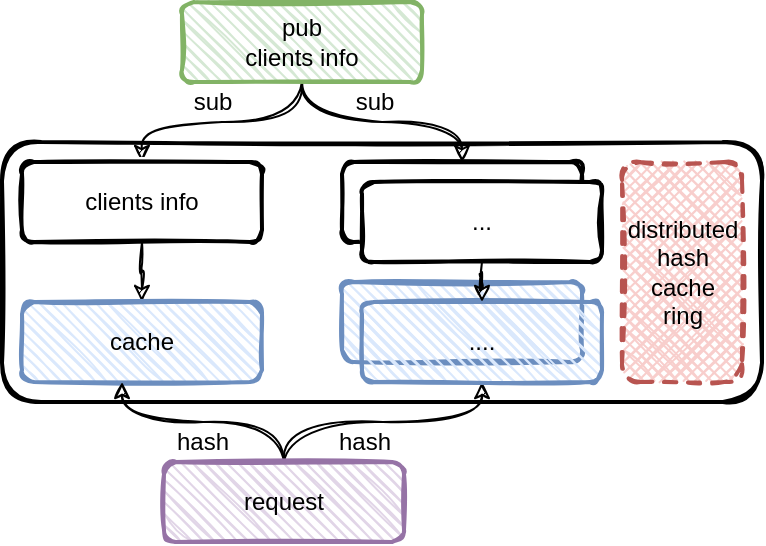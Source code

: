 <mxfile version="14.9.2" type="github">
  <diagram id="4MYYST5Vs4MU-KJ0KHC7" name="leaves">
    <mxGraphModel dx="813" dy="528" grid="1" gridSize="10" guides="1" tooltips="1" connect="1" arrows="1" fold="1" page="1" pageScale="1" pageWidth="827" pageHeight="1169" math="0" shadow="0">
      <root>
        <mxCell id="0" />
        <mxCell id="1" parent="0" />
        <mxCell id="yULjcD5FWjNXVMH6ahw0-14" value="" style="rounded=1;whiteSpace=wrap;html=1;strokeWidth=2;fillWeight=1;hachureGap=4;hachureAngle=45;sketch=1;fillColor=#FFFFFF;" parent="1" vertex="1">
          <mxGeometry x="30" y="110" width="380" height="130" as="geometry" />
        </mxCell>
        <mxCell id="yULjcD5FWjNXVMH6ahw0-5" style="edgeStyle=orthogonalEdgeStyle;rounded=0;orthogonalLoop=1;jettySize=auto;html=1;entryX=0.5;entryY=0;entryDx=0;entryDy=0;curved=1;sketch=1;" parent="1" source="yULjcD5FWjNXVMH6ahw0-1" target="yULjcD5FWjNXVMH6ahw0-2" edge="1">
          <mxGeometry relative="1" as="geometry" />
        </mxCell>
        <mxCell id="yULjcD5FWjNXVMH6ahw0-6" style="edgeStyle=orthogonalEdgeStyle;curved=1;rounded=0;orthogonalLoop=1;jettySize=auto;html=1;entryX=0.5;entryY=0;entryDx=0;entryDy=0;sketch=1;" parent="1" source="yULjcD5FWjNXVMH6ahw0-1" target="yULjcD5FWjNXVMH6ahw0-3" edge="1">
          <mxGeometry relative="1" as="geometry" />
        </mxCell>
        <mxCell id="yULjcD5FWjNXVMH6ahw0-1" value="pub&lt;br&gt;clients info" style="rounded=1;whiteSpace=wrap;html=1;strokeWidth=2;fillWeight=1;hachureGap=4;hachureAngle=45;sketch=1;fillColor=#d5e8d4;strokeColor=#82b366;" parent="1" vertex="1">
          <mxGeometry x="120" y="40" width="120" height="40" as="geometry" />
        </mxCell>
        <mxCell id="yULjcD5FWjNXVMH6ahw0-9" style="edgeStyle=orthogonalEdgeStyle;curved=1;rounded=0;sketch=1;orthogonalLoop=1;jettySize=auto;html=1;entryX=0.5;entryY=0;entryDx=0;entryDy=0;" parent="1" source="yULjcD5FWjNXVMH6ahw0-2" target="yULjcD5FWjNXVMH6ahw0-8" edge="1">
          <mxGeometry relative="1" as="geometry" />
        </mxCell>
        <mxCell id="yULjcD5FWjNXVMH6ahw0-2" value="clients info" style="rounded=1;whiteSpace=wrap;html=1;strokeWidth=2;fillWeight=1;hachureGap=4;hachureAngle=45;sketch=1;fillColor=#FFFFFF;" parent="1" vertex="1">
          <mxGeometry x="40" y="120" width="120" height="40" as="geometry" />
        </mxCell>
        <mxCell id="yULjcD5FWjNXVMH6ahw0-3" value="" style="rounded=1;whiteSpace=wrap;html=1;strokeWidth=2;fillWeight=1;hachureGap=4;hachureAngle=45;sketch=1;fillColor=#FFFFFF;" parent="1" vertex="1">
          <mxGeometry x="200" y="120" width="120" height="40" as="geometry" />
        </mxCell>
        <mxCell id="yULjcD5FWjNXVMH6ahw0-4" value="..." style="rounded=1;whiteSpace=wrap;html=1;strokeWidth=2;fillWeight=1;hachureGap=4;hachureAngle=45;sketch=1;fillColor=#FFFFFF;" parent="1" vertex="1">
          <mxGeometry x="210" y="130" width="120" height="40" as="geometry" />
        </mxCell>
        <mxCell id="yULjcD5FWjNXVMH6ahw0-8" value="cache" style="rounded=1;whiteSpace=wrap;html=1;strokeWidth=2;fillWeight=1;hachureGap=4;hachureAngle=45;sketch=1;fillColor=#dae8fc;strokeColor=#6c8ebf;" parent="1" vertex="1">
          <mxGeometry x="40" y="190" width="120" height="40" as="geometry" />
        </mxCell>
        <mxCell id="yULjcD5FWjNXVMH6ahw0-10" value="" style="rounded=1;whiteSpace=wrap;html=1;strokeWidth=2;fillWeight=1;hachureGap=4;hachureAngle=45;sketch=1;fillColor=#dae8fc;strokeColor=#6c8ebf;" parent="1" vertex="1">
          <mxGeometry x="200" y="180" width="120" height="40" as="geometry" />
        </mxCell>
        <mxCell id="yULjcD5FWjNXVMH6ahw0-17" style="edgeStyle=orthogonalEdgeStyle;curved=1;rounded=0;sketch=1;orthogonalLoop=1;jettySize=auto;html=1;entryX=0.417;entryY=1;entryDx=0;entryDy=0;entryPerimeter=0;" parent="1" source="yULjcD5FWjNXVMH6ahw0-16" target="yULjcD5FWjNXVMH6ahw0-8" edge="1">
          <mxGeometry relative="1" as="geometry" />
        </mxCell>
        <mxCell id="yULjcD5FWjNXVMH6ahw0-39" style="edgeStyle=orthogonalEdgeStyle;curved=1;rounded=0;sketch=1;orthogonalLoop=1;jettySize=auto;html=1;entryX=0.5;entryY=1;entryDx=0;entryDy=0;" parent="1" source="yULjcD5FWjNXVMH6ahw0-16" target="yULjcD5FWjNXVMH6ahw0-37" edge="1">
          <mxGeometry relative="1" as="geometry" />
        </mxCell>
        <mxCell id="yULjcD5FWjNXVMH6ahw0-16" value="request" style="rounded=1;whiteSpace=wrap;html=1;strokeWidth=2;fillWeight=1;hachureGap=4;hachureAngle=45;sketch=1;fillColor=#e1d5e7;strokeColor=#9673a6;" parent="1" vertex="1">
          <mxGeometry x="111" y="270" width="120" height="40" as="geometry" />
        </mxCell>
        <mxCell id="yULjcD5FWjNXVMH6ahw0-23" value="hash" style="text;html=1;align=center;verticalAlign=middle;resizable=0;points=[];autosize=1;strokeColor=none;" parent="1" vertex="1">
          <mxGeometry x="191" y="250" width="40" height="20" as="geometry" />
        </mxCell>
        <mxCell id="yULjcD5FWjNXVMH6ahw0-30" value="hash" style="text;html=1;align=center;verticalAlign=middle;resizable=0;points=[];autosize=1;strokeColor=none;" parent="1" vertex="1">
          <mxGeometry x="110" y="250" width="40" height="20" as="geometry" />
        </mxCell>
        <mxCell id="yULjcD5FWjNXVMH6ahw0-31" value="sub" style="text;html=1;align=center;verticalAlign=middle;resizable=0;points=[];autosize=1;strokeColor=none;" parent="1" vertex="1">
          <mxGeometry x="120" y="80" width="30" height="20" as="geometry" />
        </mxCell>
        <mxCell id="yULjcD5FWjNXVMH6ahw0-33" value="sub" style="text;html=1;align=center;verticalAlign=middle;resizable=0;points=[];autosize=1;strokeColor=none;" parent="1" vertex="1">
          <mxGeometry x="201" y="80" width="30" height="20" as="geometry" />
        </mxCell>
        <mxCell id="yULjcD5FWjNXVMH6ahw0-37" value="...." style="rounded=1;whiteSpace=wrap;html=1;strokeWidth=2;fillWeight=1;hachureGap=4;hachureAngle=45;sketch=1;fillColor=#dae8fc;strokeColor=#6c8ebf;" parent="1" vertex="1">
          <mxGeometry x="210" y="190" width="120" height="40" as="geometry" />
        </mxCell>
        <mxCell id="yULjcD5FWjNXVMH6ahw0-38" style="edgeStyle=orthogonalEdgeStyle;curved=1;rounded=0;sketch=1;orthogonalLoop=1;jettySize=auto;html=1;entryX=0.5;entryY=0;entryDx=0;entryDy=0;" parent="1" source="yULjcD5FWjNXVMH6ahw0-4" target="yULjcD5FWjNXVMH6ahw0-37" edge="1">
          <mxGeometry relative="1" as="geometry" />
        </mxCell>
        <mxCell id="gcGDeNvvZ_hn6J2m0GhH-1" value="" style="rounded=1;whiteSpace=wrap;html=1;strokeWidth=2;fillWeight=1;hachureGap=4;hachureAngle=-45;sketch=1;fillColor=#f8cecc;dashed=1;strokeColor=none;" vertex="1" parent="1">
          <mxGeometry x="340" y="120" width="60" height="110" as="geometry" />
        </mxCell>
        <mxCell id="yULjcD5FWjNXVMH6ahw0-35" value="" style="rounded=1;whiteSpace=wrap;html=1;strokeWidth=2;fillWeight=1;hachureGap=4;hachureAngle=45;sketch=1;fillColor=#f8cecc;dashed=1;strokeColor=#b85450;" parent="1" vertex="1">
          <mxGeometry x="340" y="120" width="60" height="110" as="geometry" />
        </mxCell>
        <mxCell id="gcGDeNvvZ_hn6J2m0GhH-2" value="&lt;span style=&quot;font-family: &amp;#34;helvetica&amp;#34;&quot;&gt;distributed&lt;br&gt;&lt;/span&gt;&lt;span style=&quot;font-family: &amp;#34;helvetica&amp;#34;&quot;&gt;hash&lt;/span&gt;&lt;br style=&quot;font-family: &amp;#34;helvetica&amp;#34;&quot;&gt;&lt;span style=&quot;font-family: &amp;#34;helvetica&amp;#34;&quot;&gt;cache&lt;br&gt;&lt;/span&gt;&lt;span style=&quot;font-family: &amp;#34;helvetica&amp;#34;&quot;&gt;ring&lt;/span&gt;" style="text;html=1;align=center;verticalAlign=middle;resizable=0;points=[];autosize=1;strokeColor=none;" vertex="1" parent="1">
          <mxGeometry x="335" y="145" width="70" height="60" as="geometry" />
        </mxCell>
      </root>
    </mxGraphModel>
  </diagram>
</mxfile>

